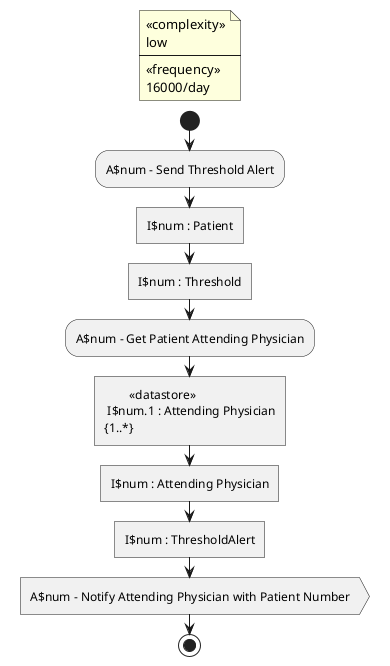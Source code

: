 @startuml send_threshold_alert

!$num = 1

floating note
<<complexity>>
low
----
<<frequency>>
16000/day
end note

' mi arriva segnale con paziente da handle data
' trovare healthcare più vicina
' trovare on call di turno
' trovare indirizzo paziente (ricevero il paziente da handleData)
' trovare medical record del paziente (ricevero il paziente da handleData)

start
:A$num - Send Threshold Alert; <<acceptEvent>>
:I$num : Patient; <<task>>
!$num = $num + 1
:I$num : Threshold; <<task>>
!$num = $num + 1

:A$num - Get Patient Attending Physician;
:\t<<datastore>>\n I$num.1 : Attending Physician\n{1..*}; <<task>>
:I$num : Attending Physician; <<task>>
!$num = $num + 1

:I$num : ThresholdAlert; <<task>>

:A$num - Notify Attending Physician with Patient Number; <<output>>


stop

  @enduml
